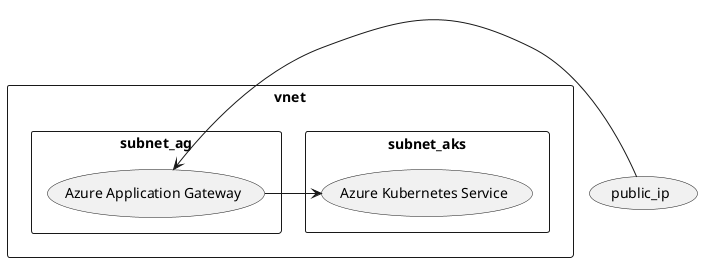 @startuml

rectangle "vnet" {
  rectangle "subnet_aks" {
    (Azure Kubernetes Service) as AKS
  }
  rectangle "subnet_ag" {
    (Azure Application Gateway) as AG
  }
}

(public_ip) -left-> AG
AG -right-> AKS
@enduml
